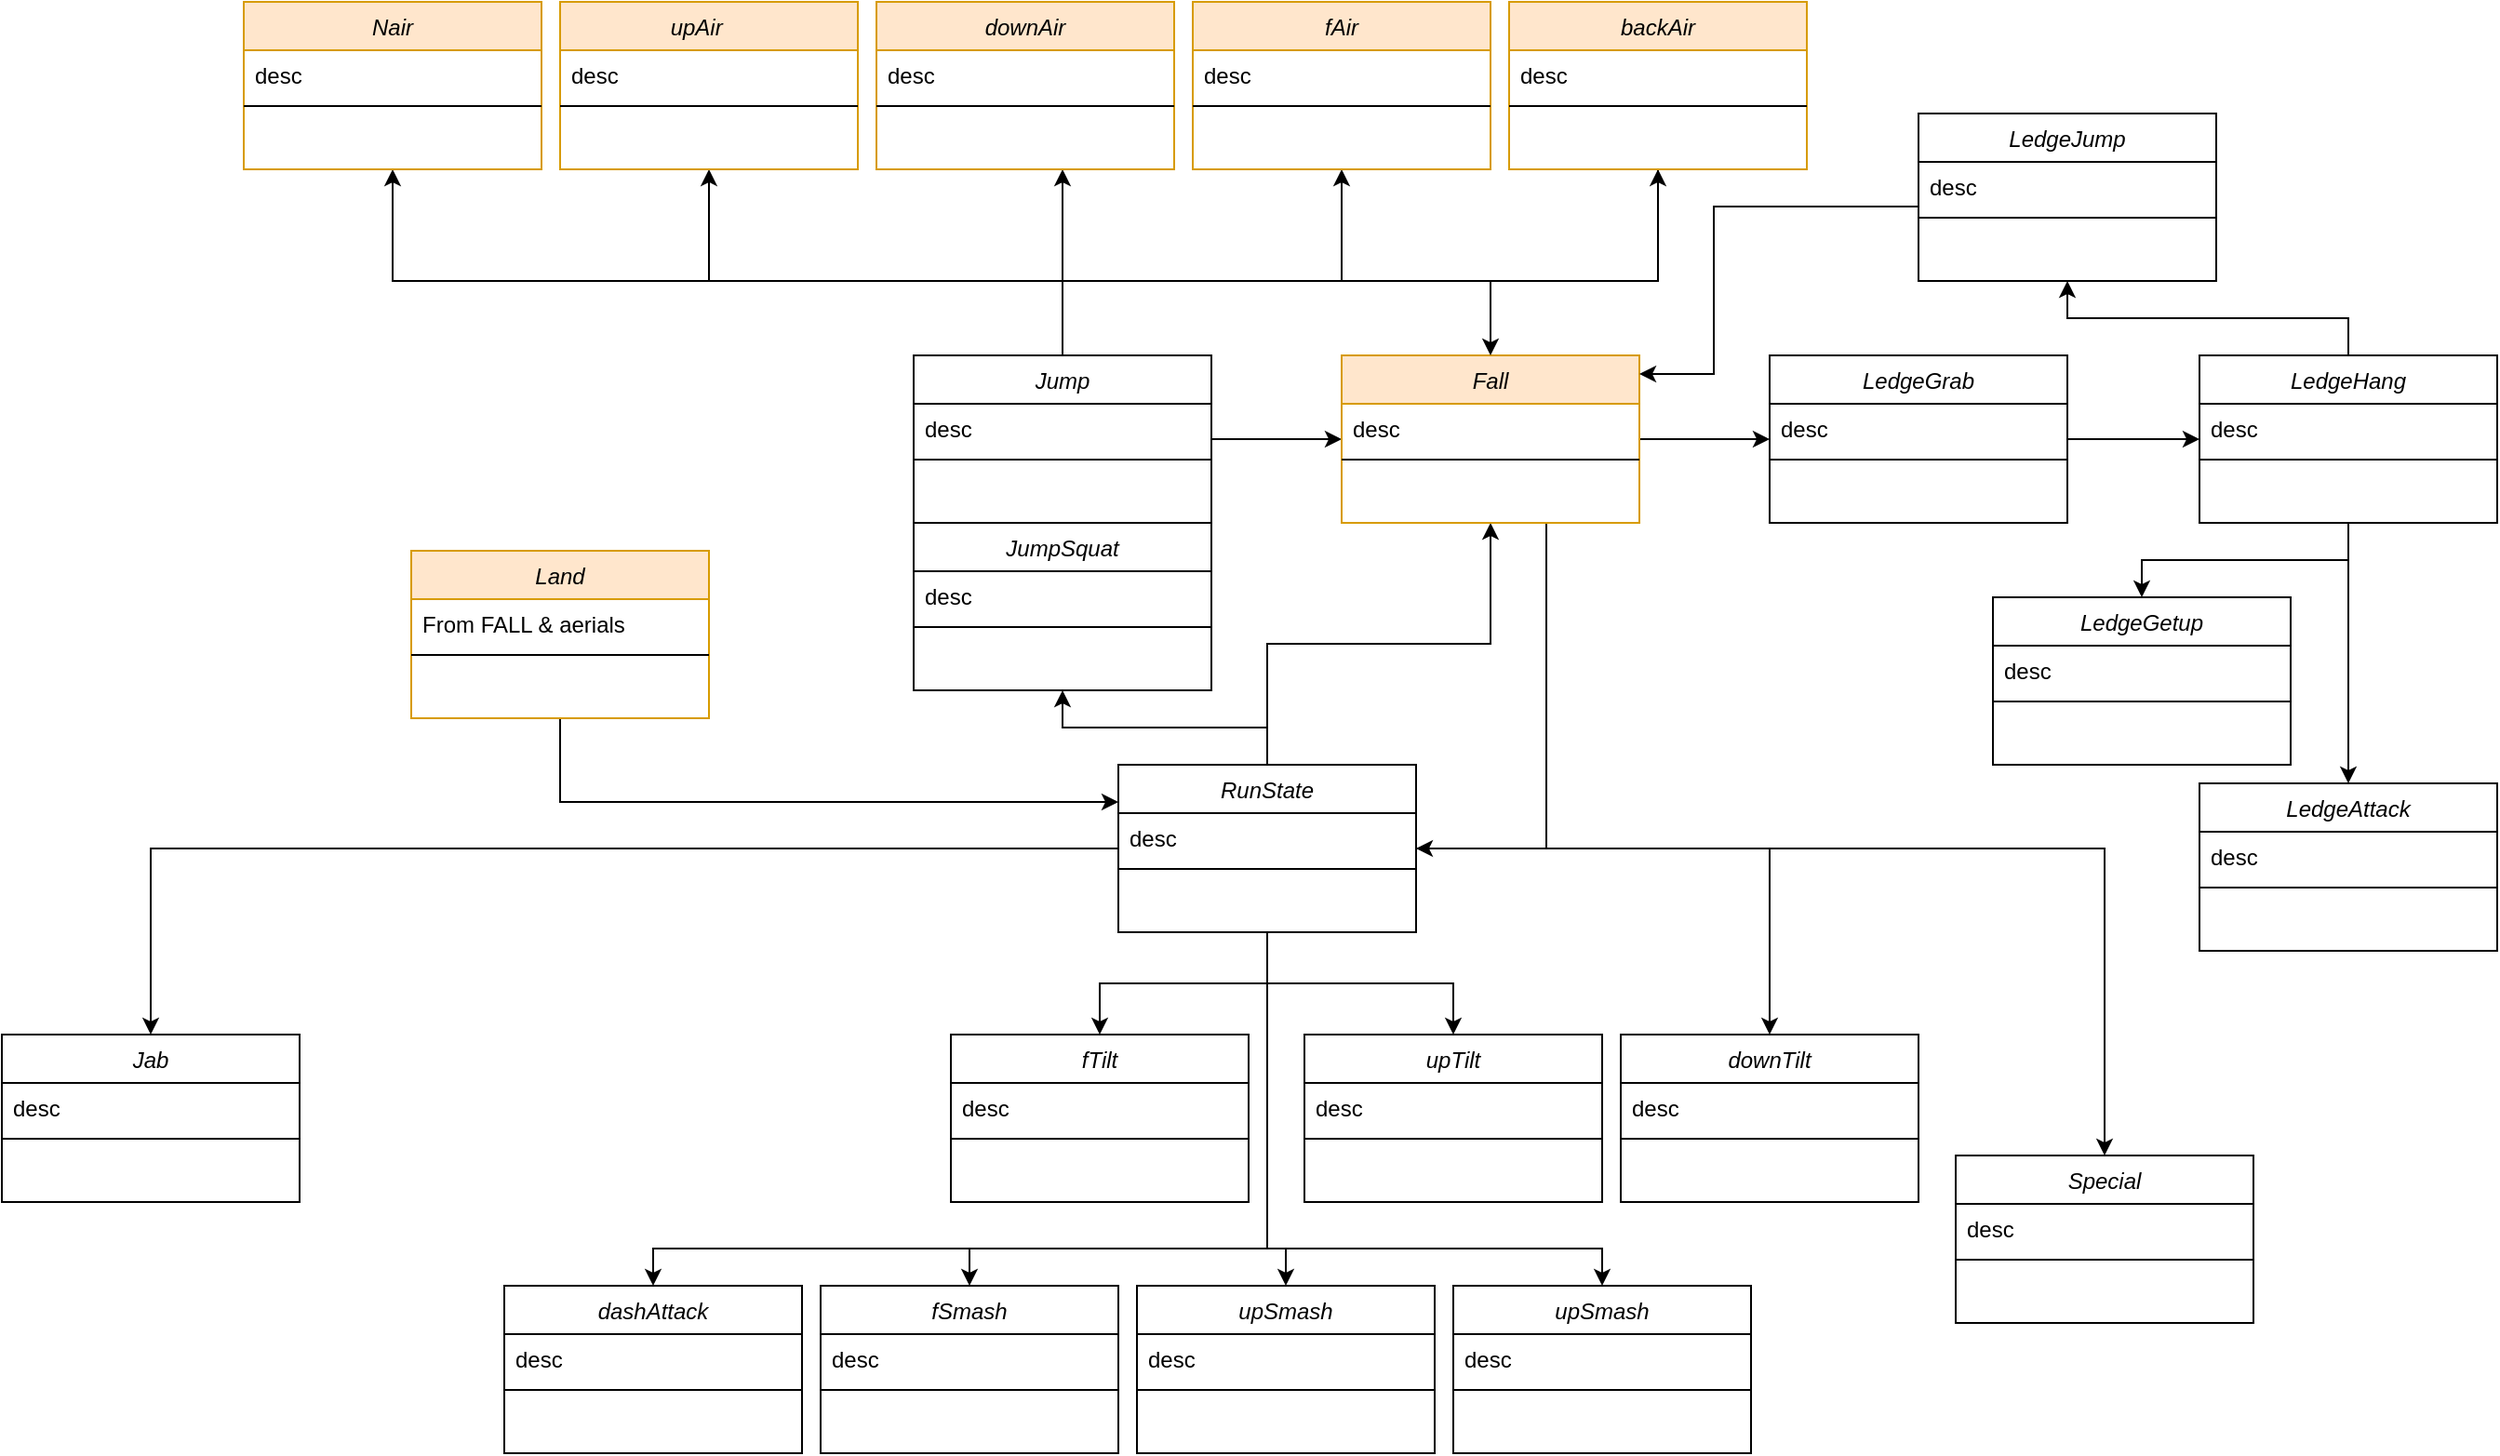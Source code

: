 <mxfile version="20.5.3" type="github">
  <diagram id="C5RBs43oDa-KdzZeNtuy" name="Page-1">
    <mxGraphModel dx="791" dy="273" grid="1" gridSize="10" guides="1" tooltips="1" connect="1" arrows="1" fold="1" page="1" pageScale="1" pageWidth="827" pageHeight="1169" math="0" shadow="0">
      <root>
        <mxCell id="WIyWlLk6GJQsqaUBKTNV-0" />
        <mxCell id="WIyWlLk6GJQsqaUBKTNV-1" parent="WIyWlLk6GJQsqaUBKTNV-0" />
        <mxCell id="MvyR27XEEFRh4CW5bJ9f-8" style="edgeStyle=orthogonalEdgeStyle;rounded=0;orthogonalLoop=1;jettySize=auto;html=1;" parent="WIyWlLk6GJQsqaUBKTNV-1" source="zkfFHV4jXpPFQw0GAbJ--0" target="MvyR27XEEFRh4CW5bJ9f-4" edge="1">
          <mxGeometry relative="1" as="geometry" />
        </mxCell>
        <mxCell id="MvyR27XEEFRh4CW5bJ9f-27" style="edgeStyle=orthogonalEdgeStyle;rounded=0;orthogonalLoop=1;jettySize=auto;html=1;" parent="WIyWlLk6GJQsqaUBKTNV-1" source="zkfFHV4jXpPFQw0GAbJ--0" target="MvyR27XEEFRh4CW5bJ9f-24" edge="1">
          <mxGeometry relative="1" as="geometry" />
        </mxCell>
        <mxCell id="MvyR27XEEFRh4CW5bJ9f-31" style="edgeStyle=orthogonalEdgeStyle;rounded=0;orthogonalLoop=1;jettySize=auto;html=1;" parent="WIyWlLk6GJQsqaUBKTNV-1" source="zkfFHV4jXpPFQw0GAbJ--0" target="MvyR27XEEFRh4CW5bJ9f-28" edge="1">
          <mxGeometry relative="1" as="geometry" />
        </mxCell>
        <mxCell id="MvyR27XEEFRh4CW5bJ9f-35" style="edgeStyle=orthogonalEdgeStyle;rounded=0;orthogonalLoop=1;jettySize=auto;html=1;" parent="WIyWlLk6GJQsqaUBKTNV-1" source="zkfFHV4jXpPFQw0GAbJ--0" target="MvyR27XEEFRh4CW5bJ9f-32" edge="1">
          <mxGeometry relative="1" as="geometry" />
        </mxCell>
        <mxCell id="MvyR27XEEFRh4CW5bJ9f-39" style="edgeStyle=orthogonalEdgeStyle;rounded=0;orthogonalLoop=1;jettySize=auto;html=1;" parent="WIyWlLk6GJQsqaUBKTNV-1" source="zkfFHV4jXpPFQw0GAbJ--0" target="MvyR27XEEFRh4CW5bJ9f-36" edge="1">
          <mxGeometry relative="1" as="geometry" />
        </mxCell>
        <mxCell id="MvyR27XEEFRh4CW5bJ9f-47" style="edgeStyle=orthogonalEdgeStyle;rounded=0;orthogonalLoop=1;jettySize=auto;html=1;" parent="WIyWlLk6GJQsqaUBKTNV-1" source="zkfFHV4jXpPFQw0GAbJ--0" target="MvyR27XEEFRh4CW5bJ9f-44" edge="1">
          <mxGeometry relative="1" as="geometry">
            <Array as="points">
              <mxPoint x="740" y="1030" />
              <mxPoint x="580" y="1030" />
            </Array>
          </mxGeometry>
        </mxCell>
        <mxCell id="MvyR27XEEFRh4CW5bJ9f-52" style="edgeStyle=orthogonalEdgeStyle;rounded=0;orthogonalLoop=1;jettySize=auto;html=1;" parent="WIyWlLk6GJQsqaUBKTNV-1" source="zkfFHV4jXpPFQw0GAbJ--0" target="MvyR27XEEFRh4CW5bJ9f-49" edge="1">
          <mxGeometry relative="1" as="geometry">
            <Array as="points">
              <mxPoint x="740" y="1030" />
              <mxPoint x="750" y="1030" />
            </Array>
          </mxGeometry>
        </mxCell>
        <mxCell id="MvyR27XEEFRh4CW5bJ9f-56" style="edgeStyle=orthogonalEdgeStyle;rounded=0;orthogonalLoop=1;jettySize=auto;html=1;" parent="WIyWlLk6GJQsqaUBKTNV-1" source="zkfFHV4jXpPFQw0GAbJ--0" target="MvyR27XEEFRh4CW5bJ9f-53" edge="1">
          <mxGeometry relative="1" as="geometry">
            <Array as="points">
              <mxPoint x="740" y="1030" />
              <mxPoint x="920" y="1030" />
            </Array>
          </mxGeometry>
        </mxCell>
        <mxCell id="MvyR27XEEFRh4CW5bJ9f-60" style="edgeStyle=orthogonalEdgeStyle;rounded=0;orthogonalLoop=1;jettySize=auto;html=1;" parent="WIyWlLk6GJQsqaUBKTNV-1" source="zkfFHV4jXpPFQw0GAbJ--0" target="MvyR27XEEFRh4CW5bJ9f-57" edge="1">
          <mxGeometry relative="1" as="geometry">
            <Array as="points">
              <mxPoint x="740" y="1030" />
              <mxPoint x="410" y="1030" />
            </Array>
          </mxGeometry>
        </mxCell>
        <mxCell id="MvyR27XEEFRh4CW5bJ9f-119" style="edgeStyle=orthogonalEdgeStyle;rounded=0;orthogonalLoop=1;jettySize=auto;html=1;" parent="WIyWlLk6GJQsqaUBKTNV-1" source="zkfFHV4jXpPFQw0GAbJ--0" target="MvyR27XEEFRh4CW5bJ9f-116" edge="1">
          <mxGeometry relative="1" as="geometry" />
        </mxCell>
        <mxCell id="JsxpDLsEMCy80JQL8gpy-3" style="edgeStyle=orthogonalEdgeStyle;rounded=0;orthogonalLoop=1;jettySize=auto;html=1;" edge="1" parent="WIyWlLk6GJQsqaUBKTNV-1" source="zkfFHV4jXpPFQw0GAbJ--0" target="JsxpDLsEMCy80JQL8gpy-0">
          <mxGeometry relative="1" as="geometry" />
        </mxCell>
        <mxCell id="zkfFHV4jXpPFQw0GAbJ--0" value="RunState" style="swimlane;fontStyle=2;align=center;verticalAlign=top;childLayout=stackLayout;horizontal=1;startSize=26;horizontalStack=0;resizeParent=1;resizeLast=0;collapsible=1;marginBottom=0;rounded=0;shadow=0;strokeWidth=1;" parent="WIyWlLk6GJQsqaUBKTNV-1" vertex="1">
          <mxGeometry x="660" y="770" width="160" height="90" as="geometry">
            <mxRectangle x="230" y="140" width="160" height="26" as="alternateBounds" />
          </mxGeometry>
        </mxCell>
        <mxCell id="zkfFHV4jXpPFQw0GAbJ--1" value="desc" style="text;align=left;verticalAlign=top;spacingLeft=4;spacingRight=4;overflow=hidden;rotatable=0;points=[[0,0.5],[1,0.5]];portConstraint=eastwest;" parent="zkfFHV4jXpPFQw0GAbJ--0" vertex="1">
          <mxGeometry y="26" width="160" height="26" as="geometry" />
        </mxCell>
        <mxCell id="zkfFHV4jXpPFQw0GAbJ--4" value="" style="line;html=1;strokeWidth=1;align=left;verticalAlign=middle;spacingTop=-1;spacingLeft=3;spacingRight=3;rotatable=0;labelPosition=right;points=[];portConstraint=eastwest;" parent="zkfFHV4jXpPFQw0GAbJ--0" vertex="1">
          <mxGeometry y="52" width="160" height="8" as="geometry" />
        </mxCell>
        <mxCell id="MvyR27XEEFRh4CW5bJ9f-7" style="edgeStyle=orthogonalEdgeStyle;rounded=0;orthogonalLoop=1;jettySize=auto;html=1;" parent="WIyWlLk6GJQsqaUBKTNV-1" source="MvyR27XEEFRh4CW5bJ9f-0" target="MvyR27XEEFRh4CW5bJ9f-4" edge="1">
          <mxGeometry relative="1" as="geometry" />
        </mxCell>
        <mxCell id="MvyR27XEEFRh4CW5bJ9f-98" style="edgeStyle=orthogonalEdgeStyle;rounded=0;orthogonalLoop=1;jettySize=auto;html=1;" parent="WIyWlLk6GJQsqaUBKTNV-1" source="MvyR27XEEFRh4CW5bJ9f-0" target="MvyR27XEEFRh4CW5bJ9f-70" edge="1">
          <mxGeometry relative="1" as="geometry">
            <Array as="points">
              <mxPoint x="630" y="380" />
              <mxPoint x="630" y="380" />
            </Array>
          </mxGeometry>
        </mxCell>
        <mxCell id="MvyR27XEEFRh4CW5bJ9f-0" value="Jump" style="swimlane;fontStyle=2;align=center;verticalAlign=top;childLayout=stackLayout;horizontal=1;startSize=26;horizontalStack=0;resizeParent=1;resizeLast=0;collapsible=1;marginBottom=0;rounded=0;shadow=0;strokeWidth=1;" parent="WIyWlLk6GJQsqaUBKTNV-1" vertex="1">
          <mxGeometry x="550" y="550" width="160" height="90" as="geometry">
            <mxRectangle x="230" y="140" width="160" height="26" as="alternateBounds" />
          </mxGeometry>
        </mxCell>
        <mxCell id="MvyR27XEEFRh4CW5bJ9f-1" value="desc" style="text;align=left;verticalAlign=top;spacingLeft=4;spacingRight=4;overflow=hidden;rotatable=0;points=[[0,0.5],[1,0.5]];portConstraint=eastwest;" parent="MvyR27XEEFRh4CW5bJ9f-0" vertex="1">
          <mxGeometry y="26" width="160" height="26" as="geometry" />
        </mxCell>
        <mxCell id="MvyR27XEEFRh4CW5bJ9f-2" value="" style="line;html=1;strokeWidth=1;align=left;verticalAlign=middle;spacingTop=-1;spacingLeft=3;spacingRight=3;rotatable=0;labelPosition=right;points=[];portConstraint=eastwest;" parent="MvyR27XEEFRh4CW5bJ9f-0" vertex="1">
          <mxGeometry y="52" width="160" height="8" as="geometry" />
        </mxCell>
        <mxCell id="MvyR27XEEFRh4CW5bJ9f-15" style="edgeStyle=orthogonalEdgeStyle;rounded=0;orthogonalLoop=1;jettySize=auto;html=1;" parent="WIyWlLk6GJQsqaUBKTNV-1" source="MvyR27XEEFRh4CW5bJ9f-4" target="zkfFHV4jXpPFQw0GAbJ--0" edge="1">
          <mxGeometry relative="1" as="geometry">
            <Array as="points">
              <mxPoint x="890" y="815" />
            </Array>
          </mxGeometry>
        </mxCell>
        <mxCell id="MvyR27XEEFRh4CW5bJ9f-23" style="edgeStyle=orthogonalEdgeStyle;rounded=0;orthogonalLoop=1;jettySize=auto;html=1;" parent="WIyWlLk6GJQsqaUBKTNV-1" source="MvyR27XEEFRh4CW5bJ9f-4" target="MvyR27XEEFRh4CW5bJ9f-20" edge="1">
          <mxGeometry relative="1" as="geometry" />
        </mxCell>
        <mxCell id="MvyR27XEEFRh4CW5bJ9f-4" value="Fall&#xa;" style="swimlane;fontStyle=2;align=center;verticalAlign=top;childLayout=stackLayout;horizontal=1;startSize=26;horizontalStack=0;resizeParent=1;resizeLast=0;collapsible=1;marginBottom=0;rounded=0;shadow=0;strokeWidth=1;fillColor=#ffe6cc;strokeColor=#d79b00;" parent="WIyWlLk6GJQsqaUBKTNV-1" vertex="1">
          <mxGeometry x="780" y="550" width="160" height="90" as="geometry">
            <mxRectangle x="230" y="140" width="160" height="26" as="alternateBounds" />
          </mxGeometry>
        </mxCell>
        <mxCell id="MvyR27XEEFRh4CW5bJ9f-5" value="desc" style="text;align=left;verticalAlign=top;spacingLeft=4;spacingRight=4;overflow=hidden;rotatable=0;points=[[0,0.5],[1,0.5]];portConstraint=eastwest;" parent="MvyR27XEEFRh4CW5bJ9f-4" vertex="1">
          <mxGeometry y="26" width="160" height="26" as="geometry" />
        </mxCell>
        <mxCell id="MvyR27XEEFRh4CW5bJ9f-6" value="" style="line;html=1;strokeWidth=1;align=left;verticalAlign=middle;spacingTop=-1;spacingLeft=3;spacingRight=3;rotatable=0;labelPosition=right;points=[];portConstraint=eastwest;" parent="MvyR27XEEFRh4CW5bJ9f-4" vertex="1">
          <mxGeometry y="52" width="160" height="8" as="geometry" />
        </mxCell>
        <mxCell id="MvyR27XEEFRh4CW5bJ9f-13" style="edgeStyle=orthogonalEdgeStyle;rounded=0;orthogonalLoop=1;jettySize=auto;html=1;exitX=0.5;exitY=1;exitDx=0;exitDy=0;" parent="WIyWlLk6GJQsqaUBKTNV-1" source="MvyR27XEEFRh4CW5bJ9f-76" target="MvyR27XEEFRh4CW5bJ9f-4" edge="1">
          <mxGeometry relative="1" as="geometry">
            <mxPoint x="860" y="380" as="sourcePoint" />
            <Array as="points">
              <mxPoint x="950" y="510" />
              <mxPoint x="860" y="510" />
            </Array>
          </mxGeometry>
        </mxCell>
        <mxCell id="MvyR27XEEFRh4CW5bJ9f-64" style="edgeStyle=orthogonalEdgeStyle;rounded=0;orthogonalLoop=1;jettySize=auto;html=1;" parent="WIyWlLk6GJQsqaUBKTNV-1" target="MvyR27XEEFRh4CW5bJ9f-61" edge="1">
          <mxGeometry relative="1" as="geometry">
            <mxPoint x="630" y="510" as="sourcePoint" />
            <Array as="points">
              <mxPoint x="620" y="510" />
              <mxPoint x="250" y="510" />
            </Array>
          </mxGeometry>
        </mxCell>
        <mxCell id="MvyR27XEEFRh4CW5bJ9f-69" style="edgeStyle=orthogonalEdgeStyle;rounded=0;orthogonalLoop=1;jettySize=auto;html=1;" parent="WIyWlLk6GJQsqaUBKTNV-1" target="MvyR27XEEFRh4CW5bJ9f-66" edge="1">
          <mxGeometry relative="1" as="geometry">
            <mxPoint x="630" y="520" as="sourcePoint" />
            <Array as="points">
              <mxPoint x="630" y="510" />
              <mxPoint x="440" y="510" />
            </Array>
          </mxGeometry>
        </mxCell>
        <mxCell id="MvyR27XEEFRh4CW5bJ9f-80" style="edgeStyle=orthogonalEdgeStyle;rounded=0;orthogonalLoop=1;jettySize=auto;html=1;" parent="WIyWlLk6GJQsqaUBKTNV-1" target="MvyR27XEEFRh4CW5bJ9f-73" edge="1">
          <mxGeometry relative="1" as="geometry">
            <mxPoint x="630" y="520" as="sourcePoint" />
            <Array as="points">
              <mxPoint x="630" y="510" />
              <mxPoint x="780" y="510" />
            </Array>
          </mxGeometry>
        </mxCell>
        <mxCell id="MvyR27XEEFRh4CW5bJ9f-82" style="edgeStyle=orthogonalEdgeStyle;rounded=0;orthogonalLoop=1;jettySize=auto;html=1;" parent="WIyWlLk6GJQsqaUBKTNV-1" source="MvyR27XEEFRh4CW5bJ9f-0" target="MvyR27XEEFRh4CW5bJ9f-76" edge="1">
          <mxGeometry relative="1" as="geometry">
            <mxPoint x="630.059" y="390" as="sourcePoint" />
            <Array as="points">
              <mxPoint x="630" y="510" />
              <mxPoint x="950" y="510" />
            </Array>
          </mxGeometry>
        </mxCell>
        <mxCell id="MvyR27XEEFRh4CW5bJ9f-102" style="edgeStyle=orthogonalEdgeStyle;rounded=0;orthogonalLoop=1;jettySize=auto;html=1;" parent="WIyWlLk6GJQsqaUBKTNV-1" source="MvyR27XEEFRh4CW5bJ9f-20" target="MvyR27XEEFRh4CW5bJ9f-99" edge="1">
          <mxGeometry relative="1" as="geometry" />
        </mxCell>
        <mxCell id="MvyR27XEEFRh4CW5bJ9f-20" value="LedgeGrab" style="swimlane;fontStyle=2;align=center;verticalAlign=top;childLayout=stackLayout;horizontal=1;startSize=26;horizontalStack=0;resizeParent=1;resizeLast=0;collapsible=1;marginBottom=0;rounded=0;shadow=0;strokeWidth=1;" parent="WIyWlLk6GJQsqaUBKTNV-1" vertex="1">
          <mxGeometry x="1010" y="550" width="160" height="90" as="geometry">
            <mxRectangle x="740" y="190" width="160" height="26" as="alternateBounds" />
          </mxGeometry>
        </mxCell>
        <mxCell id="MvyR27XEEFRh4CW5bJ9f-21" value="desc" style="text;align=left;verticalAlign=top;spacingLeft=4;spacingRight=4;overflow=hidden;rotatable=0;points=[[0,0.5],[1,0.5]];portConstraint=eastwest;" parent="MvyR27XEEFRh4CW5bJ9f-20" vertex="1">
          <mxGeometry y="26" width="160" height="26" as="geometry" />
        </mxCell>
        <mxCell id="MvyR27XEEFRh4CW5bJ9f-22" value="" style="line;html=1;strokeWidth=1;align=left;verticalAlign=middle;spacingTop=-1;spacingLeft=3;spacingRight=3;rotatable=0;labelPosition=right;points=[];portConstraint=eastwest;" parent="MvyR27XEEFRh4CW5bJ9f-20" vertex="1">
          <mxGeometry y="52" width="160" height="8" as="geometry" />
        </mxCell>
        <mxCell id="MvyR27XEEFRh4CW5bJ9f-24" value="Jab" style="swimlane;fontStyle=2;align=center;verticalAlign=top;childLayout=stackLayout;horizontal=1;startSize=26;horizontalStack=0;resizeParent=1;resizeLast=0;collapsible=1;marginBottom=0;rounded=0;shadow=0;strokeWidth=1;" parent="WIyWlLk6GJQsqaUBKTNV-1" vertex="1">
          <mxGeometry x="60" y="915" width="160" height="90" as="geometry">
            <mxRectangle x="230" y="140" width="160" height="26" as="alternateBounds" />
          </mxGeometry>
        </mxCell>
        <mxCell id="MvyR27XEEFRh4CW5bJ9f-25" value="desc" style="text;align=left;verticalAlign=top;spacingLeft=4;spacingRight=4;overflow=hidden;rotatable=0;points=[[0,0.5],[1,0.5]];portConstraint=eastwest;" parent="MvyR27XEEFRh4CW5bJ9f-24" vertex="1">
          <mxGeometry y="26" width="160" height="26" as="geometry" />
        </mxCell>
        <mxCell id="MvyR27XEEFRh4CW5bJ9f-26" value="" style="line;html=1;strokeWidth=1;align=left;verticalAlign=middle;spacingTop=-1;spacingLeft=3;spacingRight=3;rotatable=0;labelPosition=right;points=[];portConstraint=eastwest;" parent="MvyR27XEEFRh4CW5bJ9f-24" vertex="1">
          <mxGeometry y="52" width="160" height="8" as="geometry" />
        </mxCell>
        <mxCell id="MvyR27XEEFRh4CW5bJ9f-28" value="fTilt" style="swimlane;fontStyle=2;align=center;verticalAlign=top;childLayout=stackLayout;horizontal=1;startSize=26;horizontalStack=0;resizeParent=1;resizeLast=0;collapsible=1;marginBottom=0;rounded=0;shadow=0;strokeWidth=1;" parent="WIyWlLk6GJQsqaUBKTNV-1" vertex="1">
          <mxGeometry x="570" y="915" width="160" height="90" as="geometry">
            <mxRectangle x="230" y="140" width="160" height="26" as="alternateBounds" />
          </mxGeometry>
        </mxCell>
        <mxCell id="MvyR27XEEFRh4CW5bJ9f-29" value="desc" style="text;align=left;verticalAlign=top;spacingLeft=4;spacingRight=4;overflow=hidden;rotatable=0;points=[[0,0.5],[1,0.5]];portConstraint=eastwest;" parent="MvyR27XEEFRh4CW5bJ9f-28" vertex="1">
          <mxGeometry y="26" width="160" height="26" as="geometry" />
        </mxCell>
        <mxCell id="MvyR27XEEFRh4CW5bJ9f-30" value="" style="line;html=1;strokeWidth=1;align=left;verticalAlign=middle;spacingTop=-1;spacingLeft=3;spacingRight=3;rotatable=0;labelPosition=right;points=[];portConstraint=eastwest;" parent="MvyR27XEEFRh4CW5bJ9f-28" vertex="1">
          <mxGeometry y="52" width="160" height="8" as="geometry" />
        </mxCell>
        <mxCell id="MvyR27XEEFRh4CW5bJ9f-32" value="upTilt" style="swimlane;fontStyle=2;align=center;verticalAlign=top;childLayout=stackLayout;horizontal=1;startSize=26;horizontalStack=0;resizeParent=1;resizeLast=0;collapsible=1;marginBottom=0;rounded=0;shadow=0;strokeWidth=1;" parent="WIyWlLk6GJQsqaUBKTNV-1" vertex="1">
          <mxGeometry x="760" y="915" width="160" height="90" as="geometry">
            <mxRectangle x="230" y="140" width="160" height="26" as="alternateBounds" />
          </mxGeometry>
        </mxCell>
        <mxCell id="MvyR27XEEFRh4CW5bJ9f-33" value="desc" style="text;align=left;verticalAlign=top;spacingLeft=4;spacingRight=4;overflow=hidden;rotatable=0;points=[[0,0.5],[1,0.5]];portConstraint=eastwest;" parent="MvyR27XEEFRh4CW5bJ9f-32" vertex="1">
          <mxGeometry y="26" width="160" height="26" as="geometry" />
        </mxCell>
        <mxCell id="MvyR27XEEFRh4CW5bJ9f-34" value="" style="line;html=1;strokeWidth=1;align=left;verticalAlign=middle;spacingTop=-1;spacingLeft=3;spacingRight=3;rotatable=0;labelPosition=right;points=[];portConstraint=eastwest;" parent="MvyR27XEEFRh4CW5bJ9f-32" vertex="1">
          <mxGeometry y="52" width="160" height="8" as="geometry" />
        </mxCell>
        <mxCell id="MvyR27XEEFRh4CW5bJ9f-36" value="downTilt" style="swimlane;fontStyle=2;align=center;verticalAlign=top;childLayout=stackLayout;horizontal=1;startSize=26;horizontalStack=0;resizeParent=1;resizeLast=0;collapsible=1;marginBottom=0;rounded=0;shadow=0;strokeWidth=1;" parent="WIyWlLk6GJQsqaUBKTNV-1" vertex="1">
          <mxGeometry x="930" y="915" width="160" height="90" as="geometry">
            <mxRectangle x="230" y="140" width="160" height="26" as="alternateBounds" />
          </mxGeometry>
        </mxCell>
        <mxCell id="MvyR27XEEFRh4CW5bJ9f-37" value="desc" style="text;align=left;verticalAlign=top;spacingLeft=4;spacingRight=4;overflow=hidden;rotatable=0;points=[[0,0.5],[1,0.5]];portConstraint=eastwest;" parent="MvyR27XEEFRh4CW5bJ9f-36" vertex="1">
          <mxGeometry y="26" width="160" height="26" as="geometry" />
        </mxCell>
        <mxCell id="MvyR27XEEFRh4CW5bJ9f-38" value="" style="line;html=1;strokeWidth=1;align=left;verticalAlign=middle;spacingTop=-1;spacingLeft=3;spacingRight=3;rotatable=0;labelPosition=right;points=[];portConstraint=eastwest;" parent="MvyR27XEEFRh4CW5bJ9f-36" vertex="1">
          <mxGeometry y="52" width="160" height="8" as="geometry" />
        </mxCell>
        <mxCell id="MvyR27XEEFRh4CW5bJ9f-44" value="fSmash" style="swimlane;fontStyle=2;align=center;verticalAlign=top;childLayout=stackLayout;horizontal=1;startSize=26;horizontalStack=0;resizeParent=1;resizeLast=0;collapsible=1;marginBottom=0;rounded=0;shadow=0;strokeWidth=1;" parent="WIyWlLk6GJQsqaUBKTNV-1" vertex="1">
          <mxGeometry x="500" y="1050" width="160" height="90" as="geometry">
            <mxRectangle x="230" y="140" width="160" height="26" as="alternateBounds" />
          </mxGeometry>
        </mxCell>
        <mxCell id="MvyR27XEEFRh4CW5bJ9f-45" value="desc" style="text;align=left;verticalAlign=top;spacingLeft=4;spacingRight=4;overflow=hidden;rotatable=0;points=[[0,0.5],[1,0.5]];portConstraint=eastwest;" parent="MvyR27XEEFRh4CW5bJ9f-44" vertex="1">
          <mxGeometry y="26" width="160" height="26" as="geometry" />
        </mxCell>
        <mxCell id="MvyR27XEEFRh4CW5bJ9f-46" value="" style="line;html=1;strokeWidth=1;align=left;verticalAlign=middle;spacingTop=-1;spacingLeft=3;spacingRight=3;rotatable=0;labelPosition=right;points=[];portConstraint=eastwest;" parent="MvyR27XEEFRh4CW5bJ9f-44" vertex="1">
          <mxGeometry y="52" width="160" height="8" as="geometry" />
        </mxCell>
        <mxCell id="MvyR27XEEFRh4CW5bJ9f-49" value="upSmash" style="swimlane;fontStyle=2;align=center;verticalAlign=top;childLayout=stackLayout;horizontal=1;startSize=26;horizontalStack=0;resizeParent=1;resizeLast=0;collapsible=1;marginBottom=0;rounded=0;shadow=0;strokeWidth=1;" parent="WIyWlLk6GJQsqaUBKTNV-1" vertex="1">
          <mxGeometry x="670" y="1050" width="160" height="90" as="geometry">
            <mxRectangle x="230" y="140" width="160" height="26" as="alternateBounds" />
          </mxGeometry>
        </mxCell>
        <mxCell id="MvyR27XEEFRh4CW5bJ9f-50" value="desc" style="text;align=left;verticalAlign=top;spacingLeft=4;spacingRight=4;overflow=hidden;rotatable=0;points=[[0,0.5],[1,0.5]];portConstraint=eastwest;" parent="MvyR27XEEFRh4CW5bJ9f-49" vertex="1">
          <mxGeometry y="26" width="160" height="26" as="geometry" />
        </mxCell>
        <mxCell id="MvyR27XEEFRh4CW5bJ9f-51" value="" style="line;html=1;strokeWidth=1;align=left;verticalAlign=middle;spacingTop=-1;spacingLeft=3;spacingRight=3;rotatable=0;labelPosition=right;points=[];portConstraint=eastwest;" parent="MvyR27XEEFRh4CW5bJ9f-49" vertex="1">
          <mxGeometry y="52" width="160" height="8" as="geometry" />
        </mxCell>
        <mxCell id="MvyR27XEEFRh4CW5bJ9f-53" value="upSmash" style="swimlane;fontStyle=2;align=center;verticalAlign=top;childLayout=stackLayout;horizontal=1;startSize=26;horizontalStack=0;resizeParent=1;resizeLast=0;collapsible=1;marginBottom=0;rounded=0;shadow=0;strokeWidth=1;" parent="WIyWlLk6GJQsqaUBKTNV-1" vertex="1">
          <mxGeometry x="840" y="1050" width="160" height="90" as="geometry">
            <mxRectangle x="230" y="140" width="160" height="26" as="alternateBounds" />
          </mxGeometry>
        </mxCell>
        <mxCell id="MvyR27XEEFRh4CW5bJ9f-54" value="desc" style="text;align=left;verticalAlign=top;spacingLeft=4;spacingRight=4;overflow=hidden;rotatable=0;points=[[0,0.5],[1,0.5]];portConstraint=eastwest;" parent="MvyR27XEEFRh4CW5bJ9f-53" vertex="1">
          <mxGeometry y="26" width="160" height="26" as="geometry" />
        </mxCell>
        <mxCell id="MvyR27XEEFRh4CW5bJ9f-55" value="" style="line;html=1;strokeWidth=1;align=left;verticalAlign=middle;spacingTop=-1;spacingLeft=3;spacingRight=3;rotatable=0;labelPosition=right;points=[];portConstraint=eastwest;" parent="MvyR27XEEFRh4CW5bJ9f-53" vertex="1">
          <mxGeometry y="52" width="160" height="8" as="geometry" />
        </mxCell>
        <mxCell id="MvyR27XEEFRh4CW5bJ9f-57" value="dashAttack" style="swimlane;fontStyle=2;align=center;verticalAlign=top;childLayout=stackLayout;horizontal=1;startSize=26;horizontalStack=0;resizeParent=1;resizeLast=0;collapsible=1;marginBottom=0;rounded=0;shadow=0;strokeWidth=1;" parent="WIyWlLk6GJQsqaUBKTNV-1" vertex="1">
          <mxGeometry x="330" y="1050" width="160" height="90" as="geometry">
            <mxRectangle x="230" y="140" width="160" height="26" as="alternateBounds" />
          </mxGeometry>
        </mxCell>
        <mxCell id="MvyR27XEEFRh4CW5bJ9f-58" value="desc" style="text;align=left;verticalAlign=top;spacingLeft=4;spacingRight=4;overflow=hidden;rotatable=0;points=[[0,0.5],[1,0.5]];portConstraint=eastwest;" parent="MvyR27XEEFRh4CW5bJ9f-57" vertex="1">
          <mxGeometry y="26" width="160" height="26" as="geometry" />
        </mxCell>
        <mxCell id="MvyR27XEEFRh4CW5bJ9f-59" value="" style="line;html=1;strokeWidth=1;align=left;verticalAlign=middle;spacingTop=-1;spacingLeft=3;spacingRight=3;rotatable=0;labelPosition=right;points=[];portConstraint=eastwest;" parent="MvyR27XEEFRh4CW5bJ9f-57" vertex="1">
          <mxGeometry y="52" width="160" height="8" as="geometry" />
        </mxCell>
        <mxCell id="MvyR27XEEFRh4CW5bJ9f-61" value="Nair" style="swimlane;fontStyle=2;align=center;verticalAlign=top;childLayout=stackLayout;horizontal=1;startSize=26;horizontalStack=0;resizeParent=1;resizeLast=0;collapsible=1;marginBottom=0;rounded=0;shadow=0;strokeWidth=1;fillColor=#ffe6cc;strokeColor=#d79b00;" parent="WIyWlLk6GJQsqaUBKTNV-1" vertex="1">
          <mxGeometry x="190" y="360" width="160" height="90" as="geometry">
            <mxRectangle x="334" y="20" width="160" height="26" as="alternateBounds" />
          </mxGeometry>
        </mxCell>
        <mxCell id="MvyR27XEEFRh4CW5bJ9f-62" value="desc" style="text;align=left;verticalAlign=top;spacingLeft=4;spacingRight=4;overflow=hidden;rotatable=0;points=[[0,0.5],[1,0.5]];portConstraint=eastwest;" parent="MvyR27XEEFRh4CW5bJ9f-61" vertex="1">
          <mxGeometry y="26" width="160" height="26" as="geometry" />
        </mxCell>
        <mxCell id="MvyR27XEEFRh4CW5bJ9f-63" value="" style="line;html=1;strokeWidth=1;align=left;verticalAlign=middle;spacingTop=-1;spacingLeft=3;spacingRight=3;rotatable=0;labelPosition=right;points=[];portConstraint=eastwest;" parent="MvyR27XEEFRh4CW5bJ9f-61" vertex="1">
          <mxGeometry y="52" width="160" height="8" as="geometry" />
        </mxCell>
        <mxCell id="MvyR27XEEFRh4CW5bJ9f-66" value="upAir    " style="swimlane;fontStyle=2;align=center;verticalAlign=top;childLayout=stackLayout;horizontal=1;startSize=26;horizontalStack=0;resizeParent=1;resizeLast=0;collapsible=1;marginBottom=0;rounded=0;shadow=0;strokeWidth=1;fillColor=#ffe6cc;strokeColor=#d79b00;" parent="WIyWlLk6GJQsqaUBKTNV-1" vertex="1">
          <mxGeometry x="360" y="360" width="160" height="90" as="geometry">
            <mxRectangle x="334" y="20" width="160" height="26" as="alternateBounds" />
          </mxGeometry>
        </mxCell>
        <mxCell id="MvyR27XEEFRh4CW5bJ9f-67" value="desc" style="text;align=left;verticalAlign=top;spacingLeft=4;spacingRight=4;overflow=hidden;rotatable=0;points=[[0,0.5],[1,0.5]];portConstraint=eastwest;" parent="MvyR27XEEFRh4CW5bJ9f-66" vertex="1">
          <mxGeometry y="26" width="160" height="26" as="geometry" />
        </mxCell>
        <mxCell id="MvyR27XEEFRh4CW5bJ9f-68" value="" style="line;html=1;strokeWidth=1;align=left;verticalAlign=middle;spacingTop=-1;spacingLeft=3;spacingRight=3;rotatable=0;labelPosition=right;points=[];portConstraint=eastwest;" parent="MvyR27XEEFRh4CW5bJ9f-66" vertex="1">
          <mxGeometry y="52" width="160" height="8" as="geometry" />
        </mxCell>
        <mxCell id="MvyR27XEEFRh4CW5bJ9f-70" value="downAir" style="swimlane;fontStyle=2;align=center;verticalAlign=top;childLayout=stackLayout;horizontal=1;startSize=26;horizontalStack=0;resizeParent=1;resizeLast=0;collapsible=1;marginBottom=0;rounded=0;shadow=0;strokeWidth=1;fillColor=#ffe6cc;strokeColor=#d79b00;" parent="WIyWlLk6GJQsqaUBKTNV-1" vertex="1">
          <mxGeometry x="530" y="360" width="160" height="90" as="geometry">
            <mxRectangle x="334" y="20" width="160" height="26" as="alternateBounds" />
          </mxGeometry>
        </mxCell>
        <mxCell id="MvyR27XEEFRh4CW5bJ9f-71" value="desc" style="text;align=left;verticalAlign=top;spacingLeft=4;spacingRight=4;overflow=hidden;rotatable=0;points=[[0,0.5],[1,0.5]];portConstraint=eastwest;" parent="MvyR27XEEFRh4CW5bJ9f-70" vertex="1">
          <mxGeometry y="26" width="160" height="26" as="geometry" />
        </mxCell>
        <mxCell id="MvyR27XEEFRh4CW5bJ9f-72" value="" style="line;html=1;strokeWidth=1;align=left;verticalAlign=middle;spacingTop=-1;spacingLeft=3;spacingRight=3;rotatable=0;labelPosition=right;points=[];portConstraint=eastwest;" parent="MvyR27XEEFRh4CW5bJ9f-70" vertex="1">
          <mxGeometry y="52" width="160" height="8" as="geometry" />
        </mxCell>
        <mxCell id="MvyR27XEEFRh4CW5bJ9f-73" value="fAir" style="swimlane;fontStyle=2;align=center;verticalAlign=top;childLayout=stackLayout;horizontal=1;startSize=26;horizontalStack=0;resizeParent=1;resizeLast=0;collapsible=1;marginBottom=0;rounded=0;shadow=0;strokeWidth=1;fillColor=#ffe6cc;strokeColor=#d79b00;" parent="WIyWlLk6GJQsqaUBKTNV-1" vertex="1">
          <mxGeometry x="700" y="360" width="160" height="90" as="geometry">
            <mxRectangle x="334" y="20" width="160" height="26" as="alternateBounds" />
          </mxGeometry>
        </mxCell>
        <mxCell id="MvyR27XEEFRh4CW5bJ9f-74" value="desc" style="text;align=left;verticalAlign=top;spacingLeft=4;spacingRight=4;overflow=hidden;rotatable=0;points=[[0,0.5],[1,0.5]];portConstraint=eastwest;" parent="MvyR27XEEFRh4CW5bJ9f-73" vertex="1">
          <mxGeometry y="26" width="160" height="26" as="geometry" />
        </mxCell>
        <mxCell id="MvyR27XEEFRh4CW5bJ9f-75" value="" style="line;html=1;strokeWidth=1;align=left;verticalAlign=middle;spacingTop=-1;spacingLeft=3;spacingRight=3;rotatable=0;labelPosition=right;points=[];portConstraint=eastwest;" parent="MvyR27XEEFRh4CW5bJ9f-73" vertex="1">
          <mxGeometry y="52" width="160" height="8" as="geometry" />
        </mxCell>
        <mxCell id="MvyR27XEEFRh4CW5bJ9f-76" value="backAir&#xa;" style="swimlane;fontStyle=2;align=center;verticalAlign=top;childLayout=stackLayout;horizontal=1;startSize=26;horizontalStack=0;resizeParent=1;resizeLast=0;collapsible=1;marginBottom=0;rounded=0;shadow=0;strokeWidth=1;fillColor=#ffe6cc;strokeColor=#d79b00;" parent="WIyWlLk6GJQsqaUBKTNV-1" vertex="1">
          <mxGeometry x="870" y="360" width="160" height="90" as="geometry">
            <mxRectangle x="334" y="20" width="160" height="26" as="alternateBounds" />
          </mxGeometry>
        </mxCell>
        <mxCell id="MvyR27XEEFRh4CW5bJ9f-77" value="desc" style="text;align=left;verticalAlign=top;spacingLeft=4;spacingRight=4;overflow=hidden;rotatable=0;points=[[0,0.5],[1,0.5]];portConstraint=eastwest;" parent="MvyR27XEEFRh4CW5bJ9f-76" vertex="1">
          <mxGeometry y="26" width="160" height="26" as="geometry" />
        </mxCell>
        <mxCell id="MvyR27XEEFRh4CW5bJ9f-78" value="" style="line;html=1;strokeWidth=1;align=left;verticalAlign=middle;spacingTop=-1;spacingLeft=3;spacingRight=3;rotatable=0;labelPosition=right;points=[];portConstraint=eastwest;" parent="MvyR27XEEFRh4CW5bJ9f-76" vertex="1">
          <mxGeometry y="52" width="160" height="8" as="geometry" />
        </mxCell>
        <mxCell id="MvyR27XEEFRh4CW5bJ9f-97" style="edgeStyle=orthogonalEdgeStyle;rounded=0;orthogonalLoop=1;jettySize=auto;html=1;" parent="WIyWlLk6GJQsqaUBKTNV-1" source="MvyR27XEEFRh4CW5bJ9f-88" target="zkfFHV4jXpPFQw0GAbJ--0" edge="1">
          <mxGeometry relative="1" as="geometry">
            <Array as="points">
              <mxPoint x="360" y="790" />
            </Array>
          </mxGeometry>
        </mxCell>
        <mxCell id="MvyR27XEEFRh4CW5bJ9f-88" value="Land" style="swimlane;fontStyle=2;align=center;verticalAlign=top;childLayout=stackLayout;horizontal=1;startSize=26;horizontalStack=0;resizeParent=1;resizeLast=0;collapsible=1;marginBottom=0;rounded=0;shadow=0;strokeWidth=1;fillColor=#ffe6cc;strokeColor=#d79b00;" parent="WIyWlLk6GJQsqaUBKTNV-1" vertex="1">
          <mxGeometry x="280" y="655" width="160" height="90" as="geometry">
            <mxRectangle x="230" y="140" width="160" height="26" as="alternateBounds" />
          </mxGeometry>
        </mxCell>
        <mxCell id="MvyR27XEEFRh4CW5bJ9f-89" value="From FALL &amp; aerials" style="text;align=left;verticalAlign=top;spacingLeft=4;spacingRight=4;overflow=hidden;rotatable=0;points=[[0,0.5],[1,0.5]];portConstraint=eastwest;" parent="MvyR27XEEFRh4CW5bJ9f-88" vertex="1">
          <mxGeometry y="26" width="160" height="26" as="geometry" />
        </mxCell>
        <mxCell id="MvyR27XEEFRh4CW5bJ9f-90" value="" style="line;html=1;strokeWidth=1;align=left;verticalAlign=middle;spacingTop=-1;spacingLeft=3;spacingRight=3;rotatable=0;labelPosition=right;points=[];portConstraint=eastwest;" parent="MvyR27XEEFRh4CW5bJ9f-88" vertex="1">
          <mxGeometry y="52" width="160" height="8" as="geometry" />
        </mxCell>
        <mxCell id="MvyR27XEEFRh4CW5bJ9f-106" style="edgeStyle=orthogonalEdgeStyle;rounded=0;orthogonalLoop=1;jettySize=auto;html=1;" parent="WIyWlLk6GJQsqaUBKTNV-1" source="MvyR27XEEFRh4CW5bJ9f-99" target="MvyR27XEEFRh4CW5bJ9f-103" edge="1">
          <mxGeometry relative="1" as="geometry" />
        </mxCell>
        <mxCell id="MvyR27XEEFRh4CW5bJ9f-110" style="edgeStyle=orthogonalEdgeStyle;rounded=0;orthogonalLoop=1;jettySize=auto;html=1;" parent="WIyWlLk6GJQsqaUBKTNV-1" source="MvyR27XEEFRh4CW5bJ9f-99" target="MvyR27XEEFRh4CW5bJ9f-107" edge="1">
          <mxGeometry relative="1" as="geometry" />
        </mxCell>
        <mxCell id="MvyR27XEEFRh4CW5bJ9f-114" style="edgeStyle=orthogonalEdgeStyle;rounded=0;orthogonalLoop=1;jettySize=auto;html=1;" parent="WIyWlLk6GJQsqaUBKTNV-1" source="MvyR27XEEFRh4CW5bJ9f-99" target="MvyR27XEEFRh4CW5bJ9f-111" edge="1">
          <mxGeometry relative="1" as="geometry" />
        </mxCell>
        <mxCell id="MvyR27XEEFRh4CW5bJ9f-99" value="LedgeHang" style="swimlane;fontStyle=2;align=center;verticalAlign=top;childLayout=stackLayout;horizontal=1;startSize=26;horizontalStack=0;resizeParent=1;resizeLast=0;collapsible=1;marginBottom=0;rounded=0;shadow=0;strokeWidth=1;" parent="WIyWlLk6GJQsqaUBKTNV-1" vertex="1">
          <mxGeometry x="1241" y="550" width="160" height="90" as="geometry">
            <mxRectangle x="740" y="190" width="160" height="26" as="alternateBounds" />
          </mxGeometry>
        </mxCell>
        <mxCell id="MvyR27XEEFRh4CW5bJ9f-100" value="desc" style="text;align=left;verticalAlign=top;spacingLeft=4;spacingRight=4;overflow=hidden;rotatable=0;points=[[0,0.5],[1,0.5]];portConstraint=eastwest;" parent="MvyR27XEEFRh4CW5bJ9f-99" vertex="1">
          <mxGeometry y="26" width="160" height="26" as="geometry" />
        </mxCell>
        <mxCell id="MvyR27XEEFRh4CW5bJ9f-101" value="" style="line;html=1;strokeWidth=1;align=left;verticalAlign=middle;spacingTop=-1;spacingLeft=3;spacingRight=3;rotatable=0;labelPosition=right;points=[];portConstraint=eastwest;" parent="MvyR27XEEFRh4CW5bJ9f-99" vertex="1">
          <mxGeometry y="52" width="160" height="8" as="geometry" />
        </mxCell>
        <mxCell id="MvyR27XEEFRh4CW5bJ9f-103" value="LedgeGetup" style="swimlane;fontStyle=2;align=center;verticalAlign=top;childLayout=stackLayout;horizontal=1;startSize=26;horizontalStack=0;resizeParent=1;resizeLast=0;collapsible=1;marginBottom=0;rounded=0;shadow=0;strokeWidth=1;" parent="WIyWlLk6GJQsqaUBKTNV-1" vertex="1">
          <mxGeometry x="1130" y="680" width="160" height="90" as="geometry">
            <mxRectangle x="740" y="190" width="160" height="26" as="alternateBounds" />
          </mxGeometry>
        </mxCell>
        <mxCell id="MvyR27XEEFRh4CW5bJ9f-104" value="desc" style="text;align=left;verticalAlign=top;spacingLeft=4;spacingRight=4;overflow=hidden;rotatable=0;points=[[0,0.5],[1,0.5]];portConstraint=eastwest;" parent="MvyR27XEEFRh4CW5bJ9f-103" vertex="1">
          <mxGeometry y="26" width="160" height="26" as="geometry" />
        </mxCell>
        <mxCell id="MvyR27XEEFRh4CW5bJ9f-105" value="" style="line;html=1;strokeWidth=1;align=left;verticalAlign=middle;spacingTop=-1;spacingLeft=3;spacingRight=3;rotatable=0;labelPosition=right;points=[];portConstraint=eastwest;" parent="MvyR27XEEFRh4CW5bJ9f-103" vertex="1">
          <mxGeometry y="52" width="160" height="8" as="geometry" />
        </mxCell>
        <mxCell id="MvyR27XEEFRh4CW5bJ9f-107" value="LedgeAttack&#xa;" style="swimlane;fontStyle=2;align=center;verticalAlign=top;childLayout=stackLayout;horizontal=1;startSize=26;horizontalStack=0;resizeParent=1;resizeLast=0;collapsible=1;marginBottom=0;rounded=0;shadow=0;strokeWidth=1;" parent="WIyWlLk6GJQsqaUBKTNV-1" vertex="1">
          <mxGeometry x="1241" y="780" width="160" height="90" as="geometry">
            <mxRectangle x="740" y="190" width="160" height="26" as="alternateBounds" />
          </mxGeometry>
        </mxCell>
        <mxCell id="MvyR27XEEFRh4CW5bJ9f-108" value="desc" style="text;align=left;verticalAlign=top;spacingLeft=4;spacingRight=4;overflow=hidden;rotatable=0;points=[[0,0.5],[1,0.5]];portConstraint=eastwest;" parent="MvyR27XEEFRh4CW5bJ9f-107" vertex="1">
          <mxGeometry y="26" width="160" height="26" as="geometry" />
        </mxCell>
        <mxCell id="MvyR27XEEFRh4CW5bJ9f-109" value="" style="line;html=1;strokeWidth=1;align=left;verticalAlign=middle;spacingTop=-1;spacingLeft=3;spacingRight=3;rotatable=0;labelPosition=right;points=[];portConstraint=eastwest;" parent="MvyR27XEEFRh4CW5bJ9f-107" vertex="1">
          <mxGeometry y="52" width="160" height="8" as="geometry" />
        </mxCell>
        <mxCell id="MvyR27XEEFRh4CW5bJ9f-115" style="edgeStyle=orthogonalEdgeStyle;rounded=0;orthogonalLoop=1;jettySize=auto;html=1;" parent="WIyWlLk6GJQsqaUBKTNV-1" source="MvyR27XEEFRh4CW5bJ9f-111" target="MvyR27XEEFRh4CW5bJ9f-4" edge="1">
          <mxGeometry relative="1" as="geometry">
            <Array as="points">
              <mxPoint x="980" y="470" />
              <mxPoint x="980" y="560" />
            </Array>
          </mxGeometry>
        </mxCell>
        <mxCell id="MvyR27XEEFRh4CW5bJ9f-111" value="LedgeJump" style="swimlane;fontStyle=2;align=center;verticalAlign=top;childLayout=stackLayout;horizontal=1;startSize=26;horizontalStack=0;resizeParent=1;resizeLast=0;collapsible=1;marginBottom=0;rounded=0;shadow=0;strokeWidth=1;" parent="WIyWlLk6GJQsqaUBKTNV-1" vertex="1">
          <mxGeometry x="1090" y="420" width="160" height="90" as="geometry">
            <mxRectangle x="740" y="190" width="160" height="26" as="alternateBounds" />
          </mxGeometry>
        </mxCell>
        <mxCell id="MvyR27XEEFRh4CW5bJ9f-112" value="desc" style="text;align=left;verticalAlign=top;spacingLeft=4;spacingRight=4;overflow=hidden;rotatable=0;points=[[0,0.5],[1,0.5]];portConstraint=eastwest;" parent="MvyR27XEEFRh4CW5bJ9f-111" vertex="1">
          <mxGeometry y="26" width="160" height="26" as="geometry" />
        </mxCell>
        <mxCell id="MvyR27XEEFRh4CW5bJ9f-113" value="" style="line;html=1;strokeWidth=1;align=left;verticalAlign=middle;spacingTop=-1;spacingLeft=3;spacingRight=3;rotatable=0;labelPosition=right;points=[];portConstraint=eastwest;" parent="MvyR27XEEFRh4CW5bJ9f-111" vertex="1">
          <mxGeometry y="52" width="160" height="8" as="geometry" />
        </mxCell>
        <mxCell id="MvyR27XEEFRh4CW5bJ9f-116" value="JumpSquat" style="swimlane;fontStyle=2;align=center;verticalAlign=top;childLayout=stackLayout;horizontal=1;startSize=26;horizontalStack=0;resizeParent=1;resizeLast=0;collapsible=1;marginBottom=0;rounded=0;shadow=0;strokeWidth=1;" parent="WIyWlLk6GJQsqaUBKTNV-1" vertex="1">
          <mxGeometry x="550" y="640" width="160" height="90" as="geometry">
            <mxRectangle x="230" y="140" width="160" height="26" as="alternateBounds" />
          </mxGeometry>
        </mxCell>
        <mxCell id="MvyR27XEEFRh4CW5bJ9f-117" value="desc" style="text;align=left;verticalAlign=top;spacingLeft=4;spacingRight=4;overflow=hidden;rotatable=0;points=[[0,0.5],[1,0.5]];portConstraint=eastwest;" parent="MvyR27XEEFRh4CW5bJ9f-116" vertex="1">
          <mxGeometry y="26" width="160" height="26" as="geometry" />
        </mxCell>
        <mxCell id="MvyR27XEEFRh4CW5bJ9f-118" value="" style="line;html=1;strokeWidth=1;align=left;verticalAlign=middle;spacingTop=-1;spacingLeft=3;spacingRight=3;rotatable=0;labelPosition=right;points=[];portConstraint=eastwest;" parent="MvyR27XEEFRh4CW5bJ9f-116" vertex="1">
          <mxGeometry y="52" width="160" height="8" as="geometry" />
        </mxCell>
        <mxCell id="JsxpDLsEMCy80JQL8gpy-0" value="Special" style="swimlane;fontStyle=2;align=center;verticalAlign=top;childLayout=stackLayout;horizontal=1;startSize=26;horizontalStack=0;resizeParent=1;resizeLast=0;collapsible=1;marginBottom=0;rounded=0;shadow=0;strokeWidth=1;" vertex="1" parent="WIyWlLk6GJQsqaUBKTNV-1">
          <mxGeometry x="1110" y="980" width="160" height="90" as="geometry">
            <mxRectangle x="230" y="140" width="160" height="26" as="alternateBounds" />
          </mxGeometry>
        </mxCell>
        <mxCell id="JsxpDLsEMCy80JQL8gpy-1" value="desc" style="text;align=left;verticalAlign=top;spacingLeft=4;spacingRight=4;overflow=hidden;rotatable=0;points=[[0,0.5],[1,0.5]];portConstraint=eastwest;" vertex="1" parent="JsxpDLsEMCy80JQL8gpy-0">
          <mxGeometry y="26" width="160" height="26" as="geometry" />
        </mxCell>
        <mxCell id="JsxpDLsEMCy80JQL8gpy-2" value="" style="line;html=1;strokeWidth=1;align=left;verticalAlign=middle;spacingTop=-1;spacingLeft=3;spacingRight=3;rotatable=0;labelPosition=right;points=[];portConstraint=eastwest;" vertex="1" parent="JsxpDLsEMCy80JQL8gpy-0">
          <mxGeometry y="52" width="160" height="8" as="geometry" />
        </mxCell>
      </root>
    </mxGraphModel>
  </diagram>
</mxfile>
